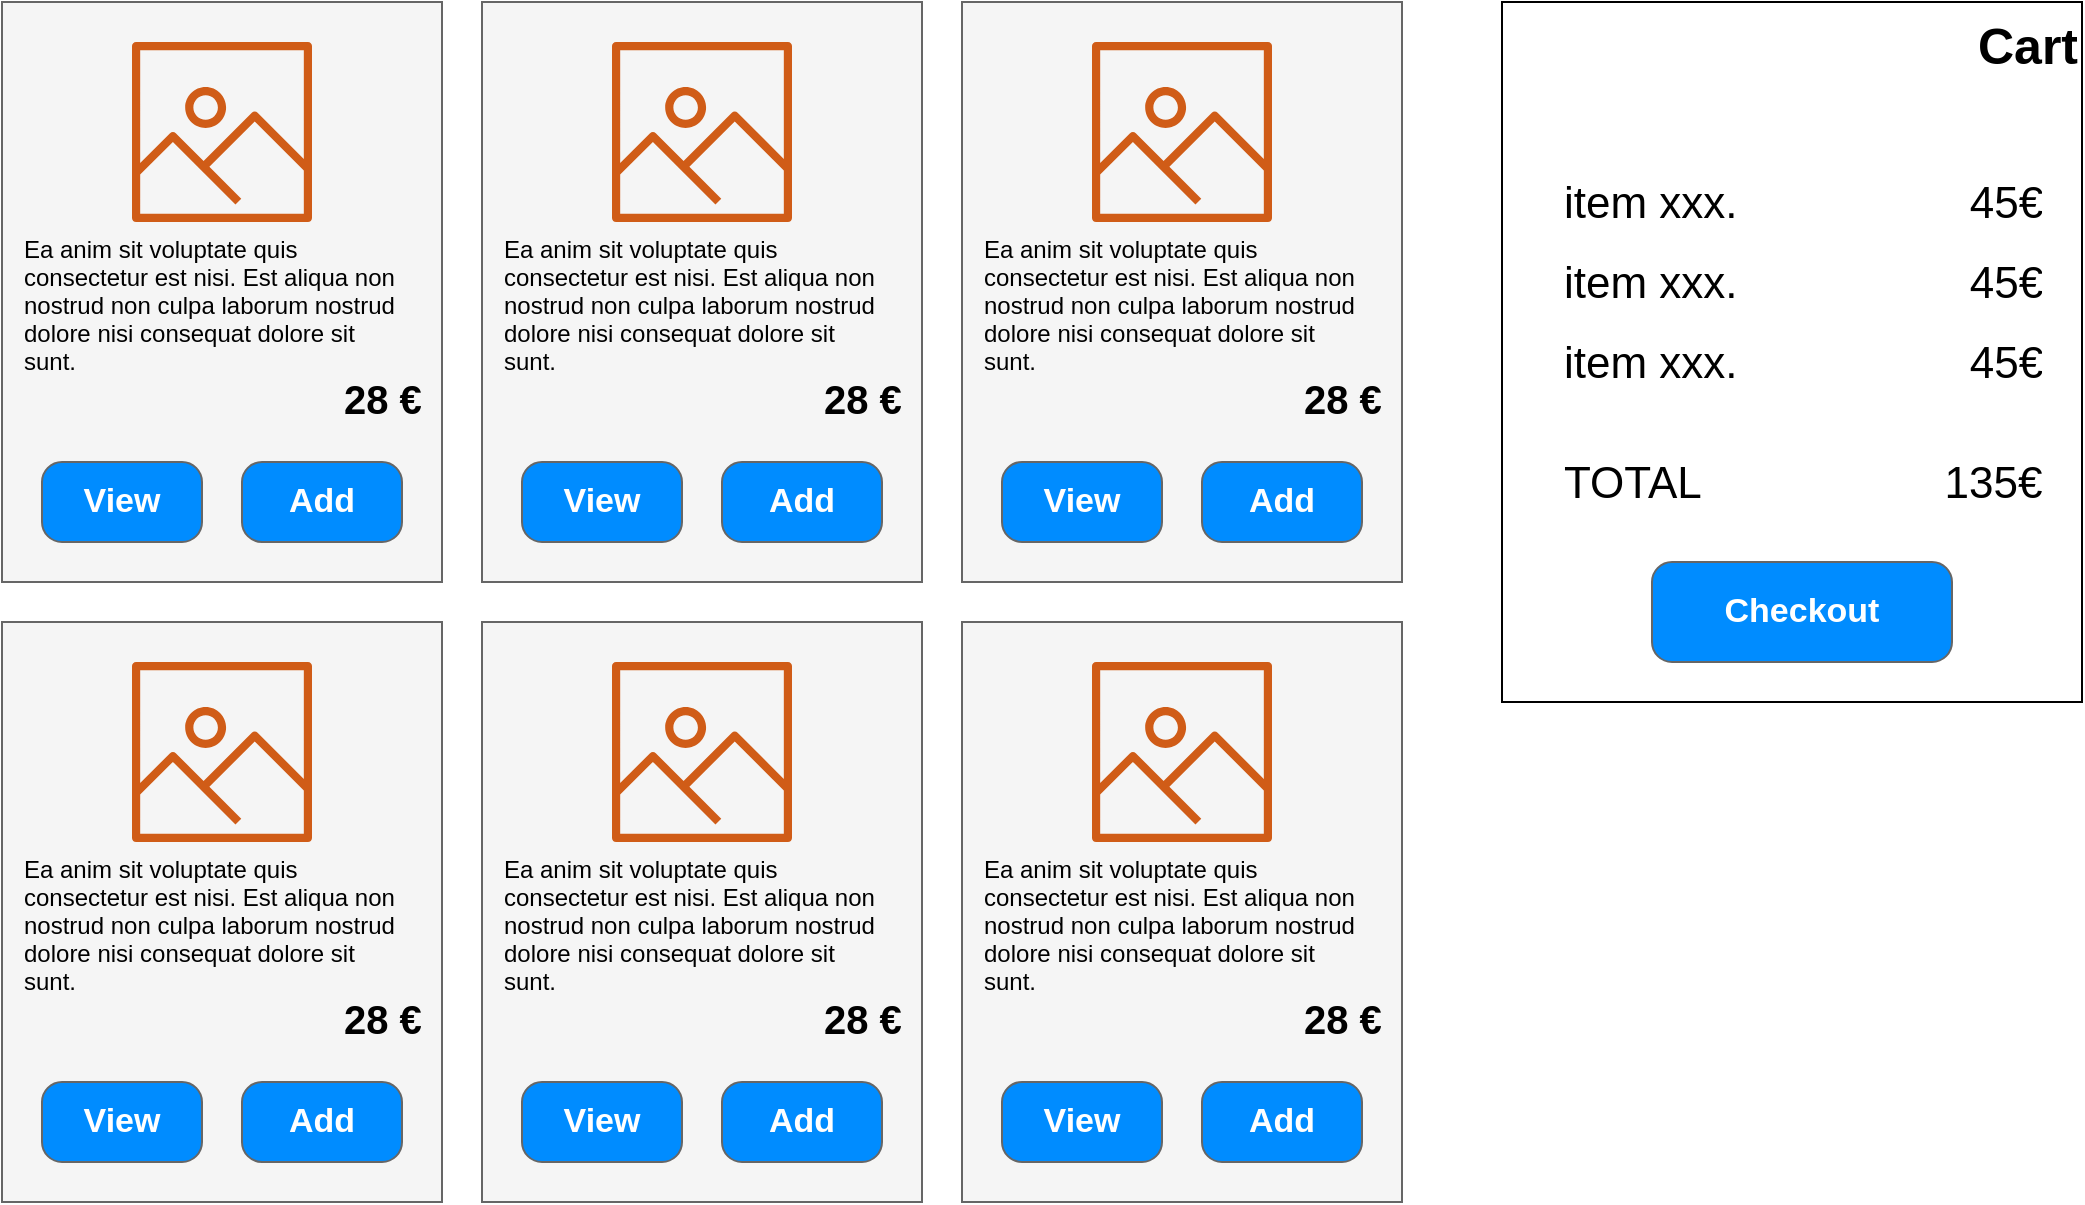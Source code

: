 <mxfile version="14.2.9" type="device" pages="4"><diagram name="Principal" id="2cc2dc42-3aac-f2a9-1cec-7a8b7cbee084"><mxGraphModel dx="2343" dy="1070" grid="1" gridSize="10" guides="1" tooltips="1" connect="1" arrows="1" fold="1" page="1" pageScale="1" pageWidth="1100" pageHeight="850" background="#ffffff" math="0" shadow="0"><root><mxCell id="0"/><mxCell id="1" parent="0"/><mxCell id="2s22krCxxG8L7JzNzoWf-9" value="" style="group" vertex="1" connectable="0" parent="1"><mxGeometry x="30" y="90" width="220" height="290" as="geometry"/></mxCell><mxCell id="2s22krCxxG8L7JzNzoWf-3" value="" style="whiteSpace=wrap;html=1;fillColor=#f5f5f5;strokeColor=#666666;fontColor=#333333;" vertex="1" parent="2s22krCxxG8L7JzNzoWf-9"><mxGeometry width="220" height="290" as="geometry"/></mxCell><mxCell id="2s22krCxxG8L7JzNzoWf-2" value="" style="outlineConnect=0;fontColor=#232F3E;gradientColor=none;fillColor=#D05C17;strokeColor=none;dashed=0;verticalLabelPosition=bottom;verticalAlign=top;align=center;html=1;fontSize=12;fontStyle=0;aspect=fixed;pointerEvents=1;shape=mxgraph.aws4.container_registry_image;" vertex="1" parent="2s22krCxxG8L7JzNzoWf-9"><mxGeometry x="65" y="20" width="90" height="90" as="geometry"/></mxCell><mxCell id="2s22krCxxG8L7JzNzoWf-6" value="Ea anim sit voluptate quis &#xa;consectetur est nisi. Est aliqua non &#xa;nostrud non culpa laborum nostrud &#xa;dolore nisi consequat dolore sit &#xa;sunt." style="text;strokeColor=none;fillColor=none;align=left;verticalAlign=top;spacingLeft=4;spacingRight=4;overflow=hidden;rotatable=0;points=[[0,0.5],[1,0.5]];portConstraint=eastwest;" vertex="1" parent="2s22krCxxG8L7JzNzoWf-9"><mxGeometry x="5" y="110" width="210" height="90" as="geometry"/></mxCell><mxCell id="2s22krCxxG8L7JzNzoWf-7" value="28 €" style="text;strokeColor=none;fillColor=none;align=left;verticalAlign=top;spacingLeft=4;spacingRight=4;overflow=hidden;rotatable=0;points=[[0,0.5],[1,0.5]];portConstraint=eastwest;fontSize=20;fontStyle=1" vertex="1" parent="2s22krCxxG8L7JzNzoWf-9"><mxGeometry x="165" y="180" width="50" height="40" as="geometry"/></mxCell><mxCell id="2s22krCxxG8L7JzNzoWf-8" value="View" style="strokeWidth=1;shadow=0;dashed=0;align=center;html=1;shape=mxgraph.mockup.buttons.button;strokeColor=#666666;fontColor=#ffffff;mainText=;buttonStyle=round;fontSize=17;fontStyle=1;fillColor=#008cff;whiteSpace=wrap;" vertex="1" parent="2s22krCxxG8L7JzNzoWf-9"><mxGeometry x="20" y="230" width="80" height="40" as="geometry"/></mxCell><mxCell id="L8C_wjQ8FG9zDng9Ldrc-1" value="Add" style="strokeWidth=1;shadow=0;dashed=0;align=center;html=1;shape=mxgraph.mockup.buttons.button;strokeColor=#666666;fontColor=#ffffff;mainText=;buttonStyle=round;fontSize=17;fontStyle=1;fillColor=#008cff;whiteSpace=wrap;" vertex="1" parent="2s22krCxxG8L7JzNzoWf-9"><mxGeometry x="120" y="230" width="80" height="40" as="geometry"/></mxCell><mxCell id="2s22krCxxG8L7JzNzoWf-46" value="&lt;font style=&quot;font-size: 25px&quot;&gt;&lt;b&gt;Cart&lt;/b&gt;&lt;/font&gt;" style="whiteSpace=wrap;html=1;fontSize=20;verticalAlign=top;align=right;" vertex="1" parent="1"><mxGeometry x="780" y="90" width="290" height="350" as="geometry"/></mxCell><mxCell id="2s22krCxxG8L7JzNzoWf-48" value="item xxx.                   45€" style="text;strokeColor=none;fillColor=none;align=left;verticalAlign=top;spacingLeft=4;spacingRight=4;overflow=hidden;rotatable=0;points=[[0,0.5],[1,0.5]];portConstraint=eastwest;fontSize=22;" vertex="1" parent="1"><mxGeometry x="805" y="170" width="250" height="50" as="geometry"/></mxCell><mxCell id="2s22krCxxG8L7JzNzoWf-49" value="item xxx.                   45€" style="text;strokeColor=none;fillColor=none;align=left;verticalAlign=top;spacingLeft=4;spacingRight=4;overflow=hidden;rotatable=0;points=[[0,0.5],[1,0.5]];portConstraint=eastwest;fontSize=22;" vertex="1" parent="1"><mxGeometry x="805" y="210" width="250" height="50" as="geometry"/></mxCell><mxCell id="2s22krCxxG8L7JzNzoWf-50" value="item xxx.                   45€" style="text;strokeColor=none;fillColor=none;align=left;verticalAlign=top;spacingLeft=4;spacingRight=4;overflow=hidden;rotatable=0;points=[[0,0.5],[1,0.5]];portConstraint=eastwest;fontSize=22;" vertex="1" parent="1"><mxGeometry x="805" y="250" width="250" height="50" as="geometry"/></mxCell><mxCell id="2s22krCxxG8L7JzNzoWf-51" value="TOTAL                    135€" style="text;strokeColor=none;fillColor=none;align=left;verticalAlign=top;spacingLeft=4;spacingRight=4;overflow=hidden;rotatable=0;points=[[0,0.5],[1,0.5]];portConstraint=eastwest;fontSize=22;" vertex="1" parent="1"><mxGeometry x="805" y="310" width="250" height="50" as="geometry"/></mxCell><mxCell id="2s22krCxxG8L7JzNzoWf-52" value="Checkout" style="strokeWidth=1;shadow=0;dashed=0;align=center;html=1;shape=mxgraph.mockup.buttons.button;strokeColor=#666666;fontColor=#ffffff;mainText=;buttonStyle=round;fontSize=17;fontStyle=1;fillColor=#008cff;whiteSpace=wrap;" vertex="1" parent="1"><mxGeometry x="855" y="370" width="150" height="50" as="geometry"/></mxCell><mxCell id="L8C_wjQ8FG9zDng9Ldrc-3" value="" style="group" vertex="1" connectable="0" parent="1"><mxGeometry x="270" y="90" width="220" height="290" as="geometry"/></mxCell><mxCell id="L8C_wjQ8FG9zDng9Ldrc-4" value="" style="whiteSpace=wrap;html=1;fillColor=#f5f5f5;strokeColor=#666666;fontColor=#333333;" vertex="1" parent="L8C_wjQ8FG9zDng9Ldrc-3"><mxGeometry width="220" height="290" as="geometry"/></mxCell><mxCell id="L8C_wjQ8FG9zDng9Ldrc-5" value="" style="outlineConnect=0;fontColor=#232F3E;gradientColor=none;fillColor=#D05C17;strokeColor=none;dashed=0;verticalLabelPosition=bottom;verticalAlign=top;align=center;html=1;fontSize=12;fontStyle=0;aspect=fixed;pointerEvents=1;shape=mxgraph.aws4.container_registry_image;" vertex="1" parent="L8C_wjQ8FG9zDng9Ldrc-3"><mxGeometry x="65" y="20" width="90" height="90" as="geometry"/></mxCell><mxCell id="L8C_wjQ8FG9zDng9Ldrc-6" value="Ea anim sit voluptate quis &#xa;consectetur est nisi. Est aliqua non &#xa;nostrud non culpa laborum nostrud &#xa;dolore nisi consequat dolore sit &#xa;sunt." style="text;strokeColor=none;fillColor=none;align=left;verticalAlign=top;spacingLeft=4;spacingRight=4;overflow=hidden;rotatable=0;points=[[0,0.5],[1,0.5]];portConstraint=eastwest;" vertex="1" parent="L8C_wjQ8FG9zDng9Ldrc-3"><mxGeometry x="5" y="110" width="210" height="90" as="geometry"/></mxCell><mxCell id="L8C_wjQ8FG9zDng9Ldrc-7" value="28 €" style="text;strokeColor=none;fillColor=none;align=left;verticalAlign=top;spacingLeft=4;spacingRight=4;overflow=hidden;rotatable=0;points=[[0,0.5],[1,0.5]];portConstraint=eastwest;fontSize=20;fontStyle=1" vertex="1" parent="L8C_wjQ8FG9zDng9Ldrc-3"><mxGeometry x="165" y="180" width="50" height="40" as="geometry"/></mxCell><mxCell id="L8C_wjQ8FG9zDng9Ldrc-8" value="View" style="strokeWidth=1;shadow=0;dashed=0;align=center;html=1;shape=mxgraph.mockup.buttons.button;strokeColor=#666666;fontColor=#ffffff;mainText=;buttonStyle=round;fontSize=17;fontStyle=1;fillColor=#008cff;whiteSpace=wrap;" vertex="1" parent="L8C_wjQ8FG9zDng9Ldrc-3"><mxGeometry x="20" y="230" width="80" height="40" as="geometry"/></mxCell><mxCell id="L8C_wjQ8FG9zDng9Ldrc-9" value="Add" style="strokeWidth=1;shadow=0;dashed=0;align=center;html=1;shape=mxgraph.mockup.buttons.button;strokeColor=#666666;fontColor=#ffffff;mainText=;buttonStyle=round;fontSize=17;fontStyle=1;fillColor=#008cff;whiteSpace=wrap;" vertex="1" parent="L8C_wjQ8FG9zDng9Ldrc-3"><mxGeometry x="120" y="230" width="80" height="40" as="geometry"/></mxCell><mxCell id="L8C_wjQ8FG9zDng9Ldrc-10" value="" style="group" vertex="1" connectable="0" parent="1"><mxGeometry x="510" y="90" width="220" height="290" as="geometry"/></mxCell><mxCell id="L8C_wjQ8FG9zDng9Ldrc-11" value="" style="whiteSpace=wrap;html=1;fillColor=#f5f5f5;strokeColor=#666666;fontColor=#333333;" vertex="1" parent="L8C_wjQ8FG9zDng9Ldrc-10"><mxGeometry width="220" height="290" as="geometry"/></mxCell><mxCell id="L8C_wjQ8FG9zDng9Ldrc-12" value="" style="outlineConnect=0;fontColor=#232F3E;gradientColor=none;fillColor=#D05C17;strokeColor=none;dashed=0;verticalLabelPosition=bottom;verticalAlign=top;align=center;html=1;fontSize=12;fontStyle=0;aspect=fixed;pointerEvents=1;shape=mxgraph.aws4.container_registry_image;" vertex="1" parent="L8C_wjQ8FG9zDng9Ldrc-10"><mxGeometry x="65" y="20" width="90" height="90" as="geometry"/></mxCell><mxCell id="L8C_wjQ8FG9zDng9Ldrc-13" value="Ea anim sit voluptate quis &#xa;consectetur est nisi. Est aliqua non &#xa;nostrud non culpa laborum nostrud &#xa;dolore nisi consequat dolore sit &#xa;sunt." style="text;strokeColor=none;fillColor=none;align=left;verticalAlign=top;spacingLeft=4;spacingRight=4;overflow=hidden;rotatable=0;points=[[0,0.5],[1,0.5]];portConstraint=eastwest;" vertex="1" parent="L8C_wjQ8FG9zDng9Ldrc-10"><mxGeometry x="5" y="110" width="210" height="90" as="geometry"/></mxCell><mxCell id="L8C_wjQ8FG9zDng9Ldrc-14" value="28 €" style="text;strokeColor=none;fillColor=none;align=left;verticalAlign=top;spacingLeft=4;spacingRight=4;overflow=hidden;rotatable=0;points=[[0,0.5],[1,0.5]];portConstraint=eastwest;fontSize=20;fontStyle=1" vertex="1" parent="L8C_wjQ8FG9zDng9Ldrc-10"><mxGeometry x="165" y="180" width="50" height="40" as="geometry"/></mxCell><mxCell id="L8C_wjQ8FG9zDng9Ldrc-15" value="View" style="strokeWidth=1;shadow=0;dashed=0;align=center;html=1;shape=mxgraph.mockup.buttons.button;strokeColor=#666666;fontColor=#ffffff;mainText=;buttonStyle=round;fontSize=17;fontStyle=1;fillColor=#008cff;whiteSpace=wrap;" vertex="1" parent="L8C_wjQ8FG9zDng9Ldrc-10"><mxGeometry x="20" y="230" width="80" height="40" as="geometry"/></mxCell><mxCell id="L8C_wjQ8FG9zDng9Ldrc-16" value="Add" style="strokeWidth=1;shadow=0;dashed=0;align=center;html=1;shape=mxgraph.mockup.buttons.button;strokeColor=#666666;fontColor=#ffffff;mainText=;buttonStyle=round;fontSize=17;fontStyle=1;fillColor=#008cff;whiteSpace=wrap;" vertex="1" parent="L8C_wjQ8FG9zDng9Ldrc-10"><mxGeometry x="120" y="230" width="80" height="40" as="geometry"/></mxCell><mxCell id="L8C_wjQ8FG9zDng9Ldrc-17" value="" style="group" vertex="1" connectable="0" parent="1"><mxGeometry x="30" y="400" width="220" height="290" as="geometry"/></mxCell><mxCell id="L8C_wjQ8FG9zDng9Ldrc-18" value="" style="whiteSpace=wrap;html=1;fillColor=#f5f5f5;strokeColor=#666666;fontColor=#333333;" vertex="1" parent="L8C_wjQ8FG9zDng9Ldrc-17"><mxGeometry width="220" height="290" as="geometry"/></mxCell><mxCell id="L8C_wjQ8FG9zDng9Ldrc-19" value="" style="outlineConnect=0;fontColor=#232F3E;gradientColor=none;fillColor=#D05C17;strokeColor=none;dashed=0;verticalLabelPosition=bottom;verticalAlign=top;align=center;html=1;fontSize=12;fontStyle=0;aspect=fixed;pointerEvents=1;shape=mxgraph.aws4.container_registry_image;" vertex="1" parent="L8C_wjQ8FG9zDng9Ldrc-17"><mxGeometry x="65" y="20" width="90" height="90" as="geometry"/></mxCell><mxCell id="L8C_wjQ8FG9zDng9Ldrc-20" value="Ea anim sit voluptate quis &#xa;consectetur est nisi. Est aliqua non &#xa;nostrud non culpa laborum nostrud &#xa;dolore nisi consequat dolore sit &#xa;sunt." style="text;strokeColor=none;fillColor=none;align=left;verticalAlign=top;spacingLeft=4;spacingRight=4;overflow=hidden;rotatable=0;points=[[0,0.5],[1,0.5]];portConstraint=eastwest;" vertex="1" parent="L8C_wjQ8FG9zDng9Ldrc-17"><mxGeometry x="5" y="110" width="210" height="90" as="geometry"/></mxCell><mxCell id="L8C_wjQ8FG9zDng9Ldrc-21" value="28 €" style="text;strokeColor=none;fillColor=none;align=left;verticalAlign=top;spacingLeft=4;spacingRight=4;overflow=hidden;rotatable=0;points=[[0,0.5],[1,0.5]];portConstraint=eastwest;fontSize=20;fontStyle=1" vertex="1" parent="L8C_wjQ8FG9zDng9Ldrc-17"><mxGeometry x="165" y="180" width="50" height="40" as="geometry"/></mxCell><mxCell id="L8C_wjQ8FG9zDng9Ldrc-22" value="View" style="strokeWidth=1;shadow=0;dashed=0;align=center;html=1;shape=mxgraph.mockup.buttons.button;strokeColor=#666666;fontColor=#ffffff;mainText=;buttonStyle=round;fontSize=17;fontStyle=1;fillColor=#008cff;whiteSpace=wrap;" vertex="1" parent="L8C_wjQ8FG9zDng9Ldrc-17"><mxGeometry x="20" y="230" width="80" height="40" as="geometry"/></mxCell><mxCell id="L8C_wjQ8FG9zDng9Ldrc-23" value="Add" style="strokeWidth=1;shadow=0;dashed=0;align=center;html=1;shape=mxgraph.mockup.buttons.button;strokeColor=#666666;fontColor=#ffffff;mainText=;buttonStyle=round;fontSize=17;fontStyle=1;fillColor=#008cff;whiteSpace=wrap;" vertex="1" parent="L8C_wjQ8FG9zDng9Ldrc-17"><mxGeometry x="120" y="230" width="80" height="40" as="geometry"/></mxCell><mxCell id="L8C_wjQ8FG9zDng9Ldrc-24" value="" style="group" vertex="1" connectable="0" parent="1"><mxGeometry x="270" y="400" width="220" height="290" as="geometry"/></mxCell><mxCell id="L8C_wjQ8FG9zDng9Ldrc-25" value="" style="whiteSpace=wrap;html=1;fillColor=#f5f5f5;strokeColor=#666666;fontColor=#333333;" vertex="1" parent="L8C_wjQ8FG9zDng9Ldrc-24"><mxGeometry width="220" height="290" as="geometry"/></mxCell><mxCell id="L8C_wjQ8FG9zDng9Ldrc-26" value="" style="outlineConnect=0;fontColor=#232F3E;gradientColor=none;fillColor=#D05C17;strokeColor=none;dashed=0;verticalLabelPosition=bottom;verticalAlign=top;align=center;html=1;fontSize=12;fontStyle=0;aspect=fixed;pointerEvents=1;shape=mxgraph.aws4.container_registry_image;" vertex="1" parent="L8C_wjQ8FG9zDng9Ldrc-24"><mxGeometry x="65" y="20" width="90" height="90" as="geometry"/></mxCell><mxCell id="L8C_wjQ8FG9zDng9Ldrc-27" value="Ea anim sit voluptate quis &#xa;consectetur est nisi. Est aliqua non &#xa;nostrud non culpa laborum nostrud &#xa;dolore nisi consequat dolore sit &#xa;sunt." style="text;strokeColor=none;fillColor=none;align=left;verticalAlign=top;spacingLeft=4;spacingRight=4;overflow=hidden;rotatable=0;points=[[0,0.5],[1,0.5]];portConstraint=eastwest;" vertex="1" parent="L8C_wjQ8FG9zDng9Ldrc-24"><mxGeometry x="5" y="110" width="210" height="90" as="geometry"/></mxCell><mxCell id="L8C_wjQ8FG9zDng9Ldrc-28" value="28 €" style="text;strokeColor=none;fillColor=none;align=left;verticalAlign=top;spacingLeft=4;spacingRight=4;overflow=hidden;rotatable=0;points=[[0,0.5],[1,0.5]];portConstraint=eastwest;fontSize=20;fontStyle=1" vertex="1" parent="L8C_wjQ8FG9zDng9Ldrc-24"><mxGeometry x="165" y="180" width="50" height="40" as="geometry"/></mxCell><mxCell id="L8C_wjQ8FG9zDng9Ldrc-29" value="View" style="strokeWidth=1;shadow=0;dashed=0;align=center;html=1;shape=mxgraph.mockup.buttons.button;strokeColor=#666666;fontColor=#ffffff;mainText=;buttonStyle=round;fontSize=17;fontStyle=1;fillColor=#008cff;whiteSpace=wrap;" vertex="1" parent="L8C_wjQ8FG9zDng9Ldrc-24"><mxGeometry x="20" y="230" width="80" height="40" as="geometry"/></mxCell><mxCell id="L8C_wjQ8FG9zDng9Ldrc-30" value="Add" style="strokeWidth=1;shadow=0;dashed=0;align=center;html=1;shape=mxgraph.mockup.buttons.button;strokeColor=#666666;fontColor=#ffffff;mainText=;buttonStyle=round;fontSize=17;fontStyle=1;fillColor=#008cff;whiteSpace=wrap;" vertex="1" parent="L8C_wjQ8FG9zDng9Ldrc-24"><mxGeometry x="120" y="230" width="80" height="40" as="geometry"/></mxCell><mxCell id="L8C_wjQ8FG9zDng9Ldrc-31" value="" style="group" vertex="1" connectable="0" parent="1"><mxGeometry x="510" y="400" width="220" height="290" as="geometry"/></mxCell><mxCell id="L8C_wjQ8FG9zDng9Ldrc-32" value="" style="whiteSpace=wrap;html=1;fillColor=#f5f5f5;strokeColor=#666666;fontColor=#333333;" vertex="1" parent="L8C_wjQ8FG9zDng9Ldrc-31"><mxGeometry width="220" height="290" as="geometry"/></mxCell><mxCell id="L8C_wjQ8FG9zDng9Ldrc-33" value="" style="outlineConnect=0;fontColor=#232F3E;gradientColor=none;fillColor=#D05C17;strokeColor=none;dashed=0;verticalLabelPosition=bottom;verticalAlign=top;align=center;html=1;fontSize=12;fontStyle=0;aspect=fixed;pointerEvents=1;shape=mxgraph.aws4.container_registry_image;" vertex="1" parent="L8C_wjQ8FG9zDng9Ldrc-31"><mxGeometry x="65" y="20" width="90" height="90" as="geometry"/></mxCell><mxCell id="L8C_wjQ8FG9zDng9Ldrc-34" value="Ea anim sit voluptate quis &#xa;consectetur est nisi. Est aliqua non &#xa;nostrud non culpa laborum nostrud &#xa;dolore nisi consequat dolore sit &#xa;sunt." style="text;strokeColor=none;fillColor=none;align=left;verticalAlign=top;spacingLeft=4;spacingRight=4;overflow=hidden;rotatable=0;points=[[0,0.5],[1,0.5]];portConstraint=eastwest;" vertex="1" parent="L8C_wjQ8FG9zDng9Ldrc-31"><mxGeometry x="5" y="110" width="210" height="90" as="geometry"/></mxCell><mxCell id="L8C_wjQ8FG9zDng9Ldrc-35" value="28 €" style="text;strokeColor=none;fillColor=none;align=left;verticalAlign=top;spacingLeft=4;spacingRight=4;overflow=hidden;rotatable=0;points=[[0,0.5],[1,0.5]];portConstraint=eastwest;fontSize=20;fontStyle=1" vertex="1" parent="L8C_wjQ8FG9zDng9Ldrc-31"><mxGeometry x="165" y="180" width="50" height="40" as="geometry"/></mxCell><mxCell id="L8C_wjQ8FG9zDng9Ldrc-36" value="View" style="strokeWidth=1;shadow=0;dashed=0;align=center;html=1;shape=mxgraph.mockup.buttons.button;strokeColor=#666666;fontColor=#ffffff;mainText=;buttonStyle=round;fontSize=17;fontStyle=1;fillColor=#008cff;whiteSpace=wrap;" vertex="1" parent="L8C_wjQ8FG9zDng9Ldrc-31"><mxGeometry x="20" y="230" width="80" height="40" as="geometry"/></mxCell><mxCell id="L8C_wjQ8FG9zDng9Ldrc-37" value="Add" style="strokeWidth=1;shadow=0;dashed=0;align=center;html=1;shape=mxgraph.mockup.buttons.button;strokeColor=#666666;fontColor=#ffffff;mainText=;buttonStyle=round;fontSize=17;fontStyle=1;fillColor=#008cff;whiteSpace=wrap;" vertex="1" parent="L8C_wjQ8FG9zDng9Ldrc-31"><mxGeometry x="120" y="230" width="80" height="40" as="geometry"/></mxCell></root></mxGraphModel></diagram><diagram id="_HvQ4CE2uSuevFVi30MU" name="Detalle producto"><mxGraphModel dx="1406" dy="642" grid="1" gridSize="10" guides="1" tooltips="1" connect="1" arrows="1" fold="1" page="1" pageScale="1" pageWidth="827" pageHeight="1169" math="0" shadow="0"><root><mxCell id="zLkNK7cF2P5H7Zdr4e1v-0"/><mxCell id="zLkNK7cF2P5H7Zdr4e1v-1" parent="zLkNK7cF2P5H7Zdr4e1v-0"/><mxCell id="Z_kFTxvfxciHcoon3S1n-0" value="" style="outlineConnect=0;fontColor=#232F3E;gradientColor=none;fillColor=#D05C17;strokeColor=none;dashed=0;verticalLabelPosition=bottom;verticalAlign=top;align=center;html=1;fontSize=12;fontStyle=0;pointerEvents=1;shape=mxgraph.aws4.container_registry_image;" vertex="1" parent="zLkNK7cF2P5H7Zdr4e1v-1"><mxGeometry x="280" y="80" width="340" height="170" as="geometry"/></mxCell><mxCell id="Z_kFTxvfxciHcoon3S1n-1" value="Ea anim sit voluptate quis consectetur est nisi. Est aliqua non nostrud non &#xa;culpa laborum nostrud dolore nisi consequat dolore sit sunt.&#xa;&#xa;Commodo consequat ipsum elit fugiat laboris adipisicing eu excepteur dolore &#xa;nulla adipisicing. Ullamco sunt excepteur occaecat ut. Eu incididunt eu labore &#xa;cupidatat. Nulla duis sint eu non minim minim anim in. Non et pariatur duis&#xa; velit voluptate tempor ex ipsum ea aliquip sit eu ut exercitation. Minim duis &#xa;ex aliqua enim commodo. Labore aliquip incididunt officia amet ex." style="text;strokeColor=none;fillColor=none;align=left;verticalAlign=top;spacingLeft=4;spacingRight=4;overflow=hidden;rotatable=0;points=[[0,0.5],[1,0.5]];portConstraint=eastwest;" vertex="1" parent="zLkNK7cF2P5H7Zdr4e1v-1"><mxGeometry x="250" y="340" width="420" height="150" as="geometry"/></mxCell><mxCell id="Z_kFTxvfxciHcoon3S1n-2" value="28 €" style="text;strokeColor=none;fillColor=none;align=left;verticalAlign=top;spacingLeft=4;spacingRight=4;overflow=hidden;rotatable=0;points=[[0,0.5],[1,0.5]];portConstraint=eastwest;fontSize=20;fontStyle=1" vertex="1" parent="zLkNK7cF2P5H7Zdr4e1v-1"><mxGeometry x="550" y="290" width="50" height="40" as="geometry"/></mxCell><mxCell id="Z_kFTxvfxciHcoon3S1n-3" value="Add to cart" style="strokeWidth=1;shadow=0;dashed=0;align=center;html=1;shape=mxgraph.mockup.buttons.button;strokeColor=#666666;fontColor=#ffffff;mainText=;buttonStyle=round;fontSize=17;fontStyle=1;fillColor=#008cff;whiteSpace=wrap;" vertex="1" parent="zLkNK7cF2P5H7Zdr4e1v-1"><mxGeometry x="470" y="565" width="110" height="40" as="geometry"/></mxCell><mxCell id="Z_kFTxvfxciHcoon3S1n-4" value="Back" style="strokeWidth=1;shadow=0;dashed=0;align=center;html=1;shape=mxgraph.mockup.buttons.button;strokeColor=#666666;fontColor=#ffffff;mainText=;buttonStyle=round;fontSize=17;fontStyle=1;fillColor=#008cff;whiteSpace=wrap;" vertex="1" parent="zLkNK7cF2P5H7Zdr4e1v-1"><mxGeometry x="350" y="565" width="110" height="37" as="geometry"/></mxCell><mxCell id="PqtDeHGcY9o-j0dLLZPA-2" value="" style="html=1;shadow=0;dashed=0;align=center;verticalAlign=middle;shape=mxgraph.arrows2.arrow;dy=0;dx=30;notch=30;fontSize=22;" vertex="1" parent="zLkNK7cF2P5H7Zdr4e1v-1"><mxGeometry x="560" y="130" width="50" height="70" as="geometry"/></mxCell><mxCell id="PqtDeHGcY9o-j0dLLZPA-3" value="" style="html=1;shadow=0;dashed=0;align=center;verticalAlign=middle;shape=mxgraph.arrows2.arrow;dy=0;dx=30;notch=30;fontSize=22;flipH=1;" vertex="1" parent="zLkNK7cF2P5H7Zdr4e1v-1"><mxGeometry x="290" y="130" width="50" height="70" as="geometry"/></mxCell></root></mxGraphModel></diagram><diagram id="x3Y1Nutvp1oZ4ba1qUI8" name="Checkout"><mxGraphModel dx="1654" dy="755" grid="1" gridSize="10" guides="1" tooltips="1" connect="1" arrows="1" fold="1" page="1" pageScale="1" pageWidth="827" pageHeight="1169" math="0" shadow="0"><root><mxCell id="LgIbP-0eOMMl0mzPvw6t-0"/><mxCell id="LgIbP-0eOMMl0mzPvw6t-1" parent="LgIbP-0eOMMl0mzPvw6t-0"/><mxCell id="gIQ5bBsLcsU_xx2ReqGE-4" value="PRODUCT XXX" style="rounded=0;whiteSpace=wrap;html=1;fontSize=22;" vertex="1" parent="LgIbP-0eOMMl0mzPvw6t-1"><mxGeometry x="80" y="80" width="360" height="40" as="geometry"/></mxCell><mxCell id="gIQ5bBsLcsU_xx2ReqGE-5" value="1" style="rounded=0;whiteSpace=wrap;html=1;fontSize=22;" vertex="1" parent="LgIbP-0eOMMl0mzPvw6t-1"><mxGeometry x="460" y="80" width="60" height="40" as="geometry"/></mxCell><mxCell id="gIQ5bBsLcsU_xx2ReqGE-7" value="28 €" style="rounded=0;whiteSpace=wrap;html=1;fontSize=22;" vertex="1" parent="LgIbP-0eOMMl0mzPvw6t-1"><mxGeometry x="595" y="80" width="100" height="40" as="geometry"/></mxCell><mxCell id="gIQ5bBsLcsU_xx2ReqGE-8" value="PRODUCT XXX" style="rounded=0;whiteSpace=wrap;html=1;fontSize=22;" vertex="1" parent="LgIbP-0eOMMl0mzPvw6t-1"><mxGeometry x="80" y="140" width="360" height="40" as="geometry"/></mxCell><mxCell id="gIQ5bBsLcsU_xx2ReqGE-9" value="3" style="rounded=0;whiteSpace=wrap;html=1;fontSize=22;" vertex="1" parent="LgIbP-0eOMMl0mzPvw6t-1"><mxGeometry x="460" y="140" width="60" height="40" as="geometry"/></mxCell><mxCell id="gIQ5bBsLcsU_xx2ReqGE-10" value="28 €" style="rounded=0;whiteSpace=wrap;html=1;fontSize=22;" vertex="1" parent="LgIbP-0eOMMl0mzPvw6t-1"><mxGeometry x="595" y="140" width="100" height="40" as="geometry"/></mxCell><mxCell id="gIQ5bBsLcsU_xx2ReqGE-11" value="PRODUCT XXX" style="rounded=0;whiteSpace=wrap;html=1;fontSize=22;" vertex="1" parent="LgIbP-0eOMMl0mzPvw6t-1"><mxGeometry x="80" y="200" width="360" height="40" as="geometry"/></mxCell><mxCell id="gIQ5bBsLcsU_xx2ReqGE-12" value="3" style="rounded=0;whiteSpace=wrap;html=1;fontSize=22;" vertex="1" parent="LgIbP-0eOMMl0mzPvw6t-1"><mxGeometry x="460" y="200" width="60" height="40" as="geometry"/></mxCell><mxCell id="gIQ5bBsLcsU_xx2ReqGE-13" value="28 €" style="rounded=0;whiteSpace=wrap;html=1;fontSize=22;" vertex="1" parent="LgIbP-0eOMMl0mzPvw6t-1"><mxGeometry x="595" y="200" width="100" height="40" as="geometry"/></mxCell><mxCell id="WHe7ufUtkdiErh-Wt3mR-8" value="" style="group" vertex="1" connectable="0" parent="LgIbP-0eOMMl0mzPvw6t-1"><mxGeometry x="520" y="200" width="40" height="40" as="geometry"/></mxCell><mxCell id="WHe7ufUtkdiErh-Wt3mR-6" value="+" style="text;html=1;strokeColor=none;fillColor=none;align=center;verticalAlign=middle;whiteSpace=wrap;rounded=0;fontSize=22;" vertex="1" parent="WHe7ufUtkdiErh-Wt3mR-8"><mxGeometry width="40" height="20" as="geometry"/></mxCell><mxCell id="WHe7ufUtkdiErh-Wt3mR-7" value="-" style="text;html=1;strokeColor=none;fillColor=none;align=center;verticalAlign=middle;whiteSpace=wrap;rounded=0;fontSize=22;" vertex="1" parent="WHe7ufUtkdiErh-Wt3mR-8"><mxGeometry y="20" width="40" height="20" as="geometry"/></mxCell><mxCell id="WHe7ufUtkdiErh-Wt3mR-10" value="" style="group" vertex="1" connectable="0" parent="LgIbP-0eOMMl0mzPvw6t-1"><mxGeometry x="520" y="140" width="40" height="40" as="geometry"/></mxCell><mxCell id="WHe7ufUtkdiErh-Wt3mR-11" value="+" style="text;html=1;strokeColor=none;fillColor=none;align=center;verticalAlign=middle;whiteSpace=wrap;rounded=0;fontSize=22;" vertex="1" parent="WHe7ufUtkdiErh-Wt3mR-10"><mxGeometry width="40" height="20" as="geometry"/></mxCell><mxCell id="WHe7ufUtkdiErh-Wt3mR-12" value="-" style="text;html=1;strokeColor=none;fillColor=none;align=center;verticalAlign=middle;whiteSpace=wrap;rounded=0;fontSize=22;" vertex="1" parent="WHe7ufUtkdiErh-Wt3mR-10"><mxGeometry y="20" width="40" height="20" as="geometry"/></mxCell><mxCell id="WHe7ufUtkdiErh-Wt3mR-14" value="" style="group" vertex="1" connectable="0" parent="LgIbP-0eOMMl0mzPvw6t-1"><mxGeometry x="520" y="80" width="40" height="40" as="geometry"/></mxCell><mxCell id="WHe7ufUtkdiErh-Wt3mR-15" value="+" style="text;html=1;strokeColor=none;fillColor=none;align=center;verticalAlign=middle;whiteSpace=wrap;rounded=0;fontSize=22;" vertex="1" parent="WHe7ufUtkdiErh-Wt3mR-14"><mxGeometry width="40" height="20" as="geometry"/></mxCell><mxCell id="WHe7ufUtkdiErh-Wt3mR-16" value="-" style="text;html=1;strokeColor=none;fillColor=none;align=center;verticalAlign=middle;whiteSpace=wrap;rounded=0;fontSize=22;" vertex="1" parent="WHe7ufUtkdiErh-Wt3mR-14"><mxGeometry y="20" width="40" height="20" as="geometry"/></mxCell><mxCell id="WHe7ufUtkdiErh-Wt3mR-19" value="TOTAL" style="text;html=1;strokeColor=none;fillColor=none;align=center;verticalAlign=middle;whiteSpace=wrap;rounded=0;fontSize=22;" vertex="1" parent="LgIbP-0eOMMl0mzPvw6t-1"><mxGeometry x="520" y="290" width="40" height="10" as="geometry"/></mxCell><mxCell id="WHe7ufUtkdiErh-Wt3mR-22" value="xxx €" style="rounded=0;whiteSpace=wrap;html=1;fontSize=22;" vertex="1" parent="LgIbP-0eOMMl0mzPvw6t-1"><mxGeometry x="595" y="275" width="100" height="40" as="geometry"/></mxCell><mxCell id="WHe7ufUtkdiErh-Wt3mR-23" value="Checkout" style="strokeWidth=1;shadow=0;dashed=0;align=center;html=1;shape=mxgraph.mockup.buttons.button;strokeColor=#666666;fontColor=#ffffff;mainText=;buttonStyle=round;fontSize=17;fontStyle=1;fillColor=#008cff;whiteSpace=wrap;" vertex="1" parent="LgIbP-0eOMMl0mzPvw6t-1"><mxGeometry x="338" y="360" width="150" height="50" as="geometry"/></mxCell><mxCell id="FIw0mA8aDKZrekn9b9Fc-0" value="" style="strokeColor=#999999;verticalLabelPosition=bottom;shadow=0;dashed=0;verticalAlign=top;strokeWidth=2;html=1;shape=mxgraph.mockup.misc.trashcanIcon;fontSize=22;" vertex="1" parent="LgIbP-0eOMMl0mzPvw6t-1"><mxGeometry x="30" y="85" width="30" height="30" as="geometry"/></mxCell><mxCell id="FIw0mA8aDKZrekn9b9Fc-1" value="" style="strokeColor=#999999;verticalLabelPosition=bottom;shadow=0;dashed=0;verticalAlign=top;strokeWidth=2;html=1;shape=mxgraph.mockup.misc.trashcanIcon;fontSize=22;" vertex="1" parent="LgIbP-0eOMMl0mzPvw6t-1"><mxGeometry x="30" y="145" width="30" height="30" as="geometry"/></mxCell><mxCell id="FIw0mA8aDKZrekn9b9Fc-2" value="" style="strokeColor=#999999;verticalLabelPosition=bottom;shadow=0;dashed=0;verticalAlign=top;strokeWidth=2;html=1;shape=mxgraph.mockup.misc.trashcanIcon;fontSize=22;" vertex="1" parent="LgIbP-0eOMMl0mzPvw6t-1"><mxGeometry x="30" y="200" width="30" height="30" as="geometry"/></mxCell></root></mxGraphModel></diagram><diagram id="iPqJY_4lC-9UIiwK9QXi" name="Finalizado"><mxGraphModel dx="1406" dy="642" grid="1" gridSize="10" guides="1" tooltips="1" connect="1" arrows="1" fold="1" page="1" pageScale="1" pageWidth="827" pageHeight="1169" math="0" shadow="0"><root><mxCell id="yX88vt6zyzvfbeJv_AKk-0"/><mxCell id="yX88vt6zyzvfbeJv_AKk-1" parent="yX88vt6zyzvfbeJv_AKk-0"/><mxCell id="yX88vt6zyzvfbeJv_AKk-4" value="" style="rounded=0;whiteSpace=wrap;html=1;fontSize=22;" vertex="1" parent="yX88vt6zyzvfbeJv_AKk-1"><mxGeometry x="140" y="120" width="450" height="210" as="geometry"/></mxCell><mxCell id="yX88vt6zyzvfbeJv_AKk-2" value="Producto comprado con éxito!!" style="text;html=1;strokeColor=none;fillColor=none;align=center;verticalAlign=middle;whiteSpace=wrap;rounded=0;fontSize=22;" vertex="1" parent="yX88vt6zyzvfbeJv_AKk-1"><mxGeometry x="260" y="170" width="270" height="40" as="geometry"/></mxCell><mxCell id="yX88vt6zyzvfbeJv_AKk-3" value="Volver" style="strokeWidth=1;shadow=0;dashed=0;align=center;html=1;shape=mxgraph.mockup.buttons.button;strokeColor=#666666;fontColor=#ffffff;mainText=;buttonStyle=round;fontSize=17;fontStyle=1;fillColor=#008cff;whiteSpace=wrap;" vertex="1" parent="yX88vt6zyzvfbeJv_AKk-1"><mxGeometry x="310" y="230" width="150" height="50" as="geometry"/></mxCell></root></mxGraphModel></diagram></mxfile>